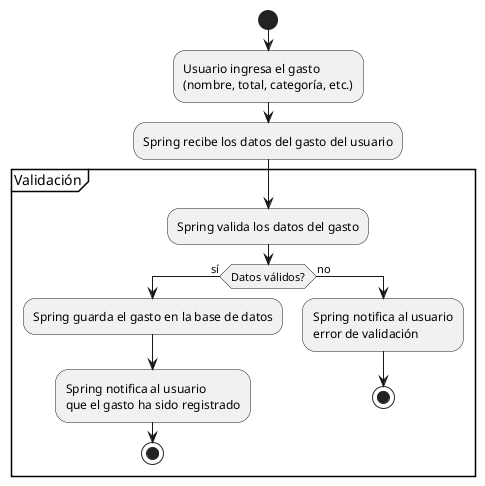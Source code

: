 @startuml
start

:Usuario ingresa el gasto\n(nombre, total, categoría, etc.);
:Spring recibe los datos del gasto del usuario;

partition Validación {
  :Spring valida los datos del gasto;

  if (Datos válidos?) then (sí)
    :Spring guarda el gasto en la base de datos;
    :Spring notifica al usuario\nque el gasto ha sido registrado;
    stop
  else (no)
    :Spring notifica al usuario\nerror de validación;
    stop
  endif
}

@enduml